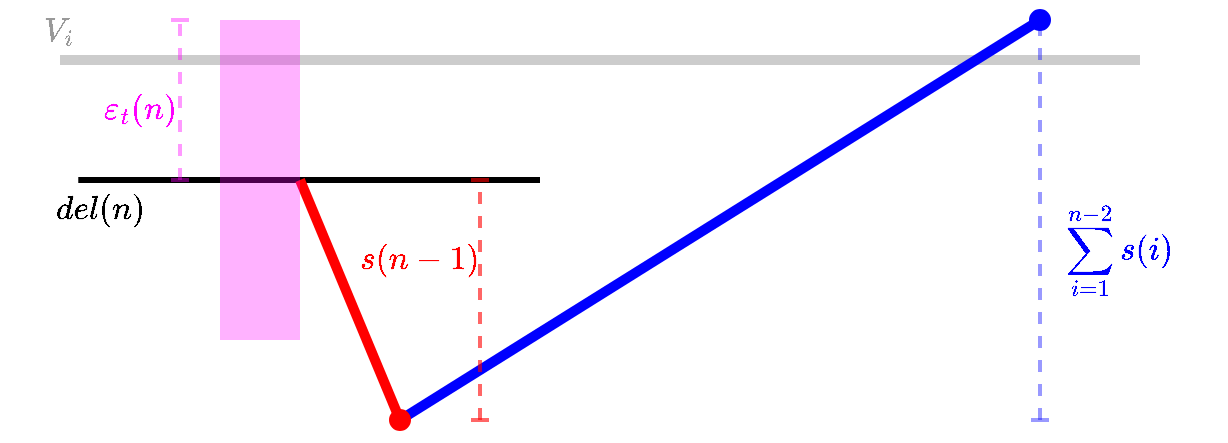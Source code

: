 <mxfile version="28.1.2">
  <diagram name="Page-1" id="-LYkwcbeaNfRO7ihDFju">
    <mxGraphModel dx="958" dy="573" grid="1" gridSize="10" guides="1" tooltips="1" connect="1" arrows="1" fold="1" page="1" pageScale="1" pageWidth="850" pageHeight="1100" math="1" shadow="0">
      <root>
        <mxCell id="0" />
        <mxCell id="1" parent="0" />
        <mxCell id="Pn65bih_jK5gMUdZLVNo-1" value="" style="endArrow=none;html=1;rounded=0;strokeWidth=3;exitX=0.819;exitY=0.998;exitDx=0;exitDy=0;exitPerimeter=0;" edge="1" parent="1">
          <mxGeometry width="50" height="50" relative="1" as="geometry">
            <mxPoint x="119.14" y="319.94" as="sourcePoint" />
            <mxPoint x="350" y="320" as="targetPoint" />
          </mxGeometry>
        </mxCell>
        <mxCell id="Pn65bih_jK5gMUdZLVNo-7" value="" style="endArrow=none;html=1;rounded=0;strokeColor=#CCCCCC;strokeWidth=5;" edge="1" parent="1">
          <mxGeometry width="50" height="50" relative="1" as="geometry">
            <mxPoint x="110" y="260" as="sourcePoint" />
            <mxPoint x="650" y="260" as="targetPoint" />
          </mxGeometry>
        </mxCell>
        <mxCell id="Pn65bih_jK5gMUdZLVNo-5" value="" style="endArrow=oval;html=1;rounded=0;strokeColor=#0000FF;strokeWidth=5;endFill=1;" edge="1" parent="1">
          <mxGeometry width="50" height="50" relative="1" as="geometry">
            <mxPoint x="280" y="440" as="sourcePoint" />
            <mxPoint x="600" y="240" as="targetPoint" />
          </mxGeometry>
        </mxCell>
        <mxCell id="Pn65bih_jK5gMUdZLVNo-4" value="" style="endArrow=oval;html=1;rounded=0;endFill=1;strokeWidth=5;fillColor=#e51400;strokeColor=#FF0000;exitX=1;exitY=0;exitDx=0;exitDy=0;" edge="1" parent="1" source="Pn65bih_jK5gMUdZLVNo-6">
          <mxGeometry width="50" height="50" relative="1" as="geometry">
            <mxPoint x="240" y="320" as="sourcePoint" />
            <mxPoint x="280" y="440" as="targetPoint" />
          </mxGeometry>
        </mxCell>
        <mxCell id="Pn65bih_jK5gMUdZLVNo-2" value="" style="rounded=0;whiteSpace=wrap;html=1;fillColor=#FF00FF;strokeColor=none;opacity=30;" vertex="1" parent="1">
          <mxGeometry x="190" y="240" width="40" height="80" as="geometry" />
        </mxCell>
        <mxCell id="Pn65bih_jK5gMUdZLVNo-6" value="" style="rounded=0;whiteSpace=wrap;html=1;fillColor=#FF00FF;strokeColor=none;opacity=30;" vertex="1" parent="1">
          <mxGeometry x="190" y="320" width="40" height="80" as="geometry" />
        </mxCell>
        <mxCell id="Pn65bih_jK5gMUdZLVNo-8" value="" style="endArrow=baseDash;html=1;rounded=0;startArrow=baseDash;startFill=0;endFill=0;strokeColor=#FF00FF;strokeWidth=2;opacity=40;dashed=1;" edge="1" parent="1">
          <mxGeometry width="50" height="50" relative="1" as="geometry">
            <mxPoint x="170" y="320" as="sourcePoint" />
            <mxPoint x="170" y="240" as="targetPoint" />
          </mxGeometry>
        </mxCell>
        <mxCell id="Pn65bih_jK5gMUdZLVNo-9" value="" style="endArrow=baseDash;html=1;rounded=0;startArrow=baseDash;startFill=0;endFill=0;strokeColor=#FF0000;strokeWidth=2;opacity=60;dashed=1;" edge="1" parent="1">
          <mxGeometry width="50" height="50" relative="1" as="geometry">
            <mxPoint x="320" y="440" as="sourcePoint" />
            <mxPoint x="320" y="320" as="targetPoint" />
          </mxGeometry>
        </mxCell>
        <mxCell id="Pn65bih_jK5gMUdZLVNo-10" value="" style="endArrow=baseDash;html=1;rounded=0;startArrow=baseDash;startFill=0;endFill=0;strokeColor=#0000FF;strokeWidth=2;opacity=40;dashed=1;" edge="1" parent="1">
          <mxGeometry width="50" height="50" relative="1" as="geometry">
            <mxPoint x="600" y="440" as="sourcePoint" />
            <mxPoint x="600" y="240" as="targetPoint" />
          </mxGeometry>
        </mxCell>
        <mxCell id="Pn65bih_jK5gMUdZLVNo-11" value="&lt;font style=&quot;color: rgb(255, 0, 255); font-size: 14px;&quot;&gt;&lt;b style=&quot;&quot;&gt;$$\varepsilon_t(n)$$&lt;/b&gt;&lt;/font&gt;" style="text;html=1;align=center;verticalAlign=middle;whiteSpace=wrap;rounded=0;" vertex="1" parent="1">
          <mxGeometry x="120" y="270" width="60" height="30" as="geometry" />
        </mxCell>
        <mxCell id="Pn65bih_jK5gMUdZLVNo-13" value="&lt;font style=&quot;font-size: 14px; color: rgb(255, 0, 0);&quot;&gt;&lt;b style=&quot;&quot;&gt;$$s(n-1)$$&lt;/b&gt;&lt;/font&gt;" style="text;html=1;align=center;verticalAlign=middle;whiteSpace=wrap;rounded=0;" vertex="1" parent="1">
          <mxGeometry x="260" y="345" width="60" height="30" as="geometry" />
        </mxCell>
        <mxCell id="Pn65bih_jK5gMUdZLVNo-17" value="&lt;font style=&quot;color: rgb(0, 0, 255); font-size: 14px;&quot;&gt;$$\sum_{i=1}^{n-2} s(i)$$&lt;/font&gt;" style="text;html=1;align=center;verticalAlign=middle;whiteSpace=wrap;rounded=0;" vertex="1" parent="1">
          <mxGeometry x="610" y="340" width="60" height="30" as="geometry" />
        </mxCell>
        <mxCell id="Pn65bih_jK5gMUdZLVNo-18" value="&lt;font style=&quot;font-size: 14px; color: rgb(0, 0, 0);&quot;&gt;&lt;b style=&quot;&quot;&gt;$$del(n)$$&lt;/b&gt;&lt;/font&gt;" style="text;html=1;align=center;verticalAlign=middle;whiteSpace=wrap;rounded=0;" vertex="1" parent="1">
          <mxGeometry x="100" y="320" width="60" height="30" as="geometry" />
        </mxCell>
        <mxCell id="Pn65bih_jK5gMUdZLVNo-19" value="&lt;font style=&quot;font-size: 14px; color: rgb(153, 153, 153);&quot;&gt;&lt;b style=&quot;&quot;&gt;$$V_i$$&lt;/b&gt;&lt;/font&gt;" style="text;html=1;align=center;verticalAlign=middle;whiteSpace=wrap;rounded=0;" vertex="1" parent="1">
          <mxGeometry x="80" y="230" width="60" height="30" as="geometry" />
        </mxCell>
      </root>
    </mxGraphModel>
  </diagram>
</mxfile>
